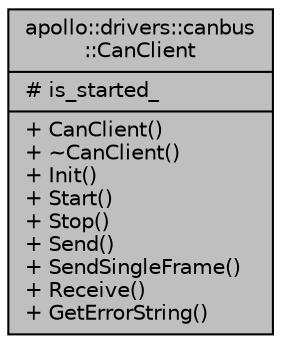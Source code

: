 digraph "apollo::drivers::canbus::CanClient"
{
  edge [fontname="Helvetica",fontsize="10",labelfontname="Helvetica",labelfontsize="10"];
  node [fontname="Helvetica",fontsize="10",shape=record];
  Node4 [label="{apollo::drivers::canbus\l::CanClient\n|# is_started_\l|+ CanClient()\l+ ~CanClient()\l+ Init()\l+ Start()\l+ Stop()\l+ Send()\l+ SendSingleFrame()\l+ Receive()\l+ GetErrorString()\l}",height=0.2,width=0.4,color="black", fillcolor="grey75", style="filled", fontcolor="black"];
}
